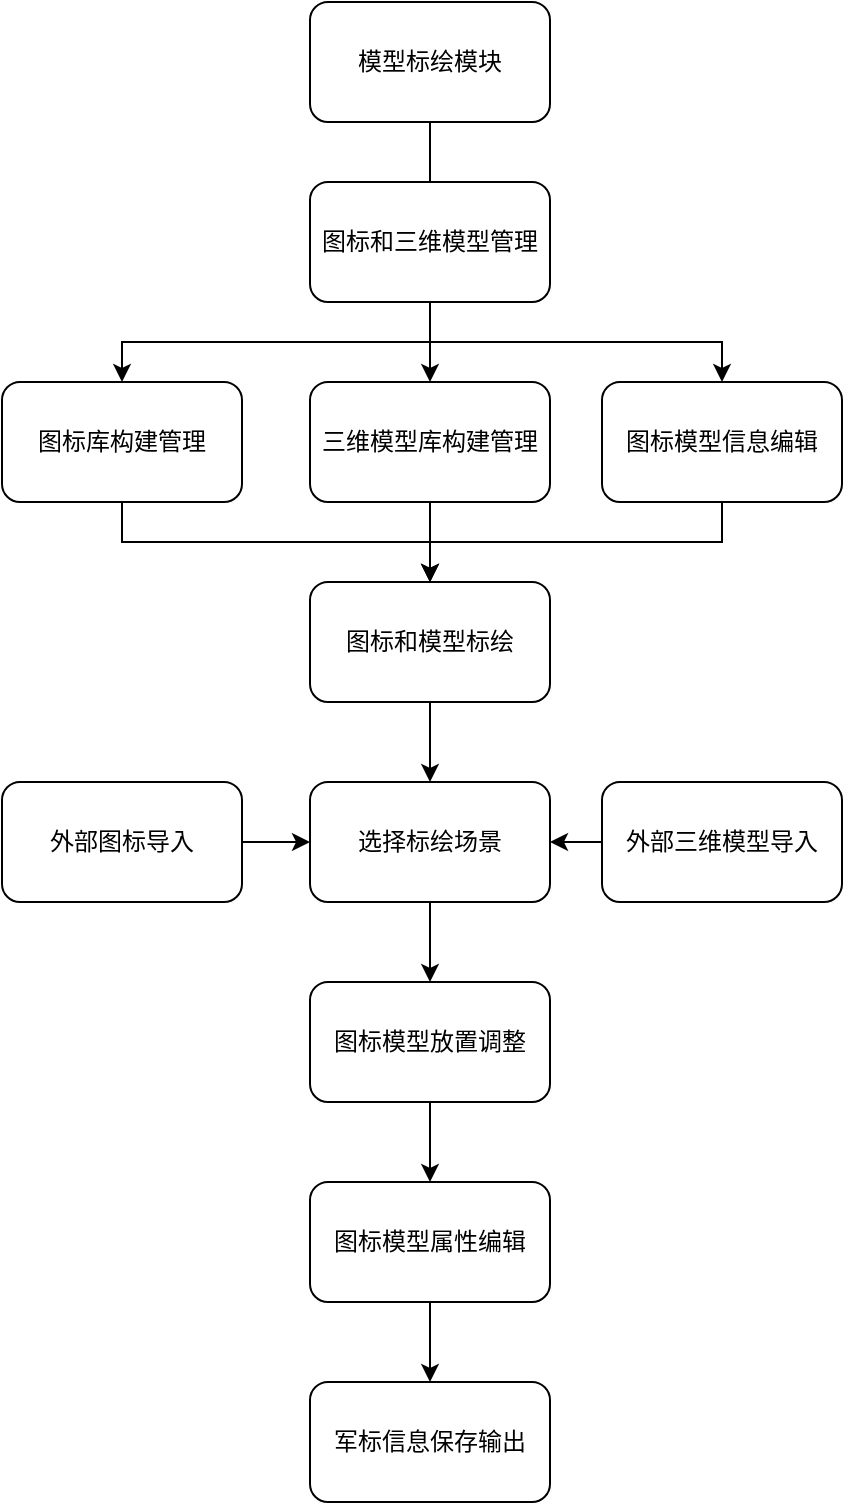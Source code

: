 <mxfile version="24.7.7">
  <diagram name="第 1 页" id="BCfExZLlMQb4x_QCQIvW">
    <mxGraphModel dx="1221" dy="725" grid="1" gridSize="10" guides="1" tooltips="1" connect="1" arrows="1" fold="1" page="1" pageScale="1" pageWidth="827" pageHeight="1169" math="0" shadow="0">
      <root>
        <mxCell id="0" />
        <mxCell id="1" parent="0" />
        <mxCell id="mmarRG9s-5jBW7Mli92Z-1" value="模型标绘模块" style="rounded=1;whiteSpace=wrap;html=1;" vertex="1" parent="1">
          <mxGeometry x="354" y="120" width="120" height="60" as="geometry" />
        </mxCell>
        <mxCell id="mmarRG9s-5jBW7Mli92Z-2" style="edgeStyle=orthogonalEdgeStyle;rounded=0;orthogonalLoop=1;jettySize=auto;html=1;exitX=0.5;exitY=1;exitDx=0;exitDy=0;" edge="1" parent="1" source="mmarRG9s-5jBW7Mli92Z-6" target="mmarRG9s-5jBW7Mli92Z-8">
          <mxGeometry relative="1" as="geometry" />
        </mxCell>
        <mxCell id="mmarRG9s-5jBW7Mli92Z-3" value="" style="edgeStyle=orthogonalEdgeStyle;rounded=0;orthogonalLoop=1;jettySize=auto;html=1;endArrow=none;endFill=0;" edge="1" parent="1" source="mmarRG9s-5jBW7Mli92Z-6" target="mmarRG9s-5jBW7Mli92Z-1">
          <mxGeometry relative="1" as="geometry" />
        </mxCell>
        <mxCell id="mmarRG9s-5jBW7Mli92Z-4" style="edgeStyle=orthogonalEdgeStyle;rounded=0;orthogonalLoop=1;jettySize=auto;html=1;exitX=0.5;exitY=1;exitDx=0;exitDy=0;" edge="1" parent="1" source="mmarRG9s-5jBW7Mli92Z-6" target="mmarRG9s-5jBW7Mli92Z-10">
          <mxGeometry relative="1" as="geometry" />
        </mxCell>
        <mxCell id="mmarRG9s-5jBW7Mli92Z-5" style="edgeStyle=orthogonalEdgeStyle;rounded=0;orthogonalLoop=1;jettySize=auto;html=1;exitX=0.5;exitY=1;exitDx=0;exitDy=0;" edge="1" parent="1" source="mmarRG9s-5jBW7Mli92Z-6" target="mmarRG9s-5jBW7Mli92Z-12">
          <mxGeometry relative="1" as="geometry" />
        </mxCell>
        <mxCell id="mmarRG9s-5jBW7Mli92Z-6" value="图标和三维模型管理" style="rounded=1;whiteSpace=wrap;html=1;" vertex="1" parent="1">
          <mxGeometry x="354" y="210" width="120" height="60" as="geometry" />
        </mxCell>
        <mxCell id="mmarRG9s-5jBW7Mli92Z-7" style="edgeStyle=orthogonalEdgeStyle;rounded=0;orthogonalLoop=1;jettySize=auto;html=1;exitX=0.5;exitY=1;exitDx=0;exitDy=0;entryX=0.5;entryY=0;entryDx=0;entryDy=0;" edge="1" parent="1" source="mmarRG9s-5jBW7Mli92Z-8" target="mmarRG9s-5jBW7Mli92Z-14">
          <mxGeometry relative="1" as="geometry" />
        </mxCell>
        <mxCell id="mmarRG9s-5jBW7Mli92Z-8" value="图标库构建管理" style="rounded=1;whiteSpace=wrap;html=1;" vertex="1" parent="1">
          <mxGeometry x="200" y="310" width="120" height="60" as="geometry" />
        </mxCell>
        <mxCell id="mmarRG9s-5jBW7Mli92Z-9" style="edgeStyle=orthogonalEdgeStyle;rounded=0;orthogonalLoop=1;jettySize=auto;html=1;exitX=0.5;exitY=1;exitDx=0;exitDy=0;" edge="1" parent="1" source="mmarRG9s-5jBW7Mli92Z-10" target="mmarRG9s-5jBW7Mli92Z-14">
          <mxGeometry relative="1" as="geometry" />
        </mxCell>
        <mxCell id="mmarRG9s-5jBW7Mli92Z-10" value="三维模型库构建管理" style="rounded=1;whiteSpace=wrap;html=1;" vertex="1" parent="1">
          <mxGeometry x="354" y="310" width="120" height="60" as="geometry" />
        </mxCell>
        <mxCell id="mmarRG9s-5jBW7Mli92Z-11" style="edgeStyle=orthogonalEdgeStyle;rounded=0;orthogonalLoop=1;jettySize=auto;html=1;exitX=0.5;exitY=1;exitDx=0;exitDy=0;entryX=0.5;entryY=0;entryDx=0;entryDy=0;" edge="1" parent="1" source="mmarRG9s-5jBW7Mli92Z-12" target="mmarRG9s-5jBW7Mli92Z-14">
          <mxGeometry relative="1" as="geometry" />
        </mxCell>
        <mxCell id="mmarRG9s-5jBW7Mli92Z-12" value="图标模型信息编辑" style="rounded=1;whiteSpace=wrap;html=1;" vertex="1" parent="1">
          <mxGeometry x="500" y="310" width="120" height="60" as="geometry" />
        </mxCell>
        <mxCell id="mmarRG9s-5jBW7Mli92Z-13" style="edgeStyle=orthogonalEdgeStyle;rounded=0;orthogonalLoop=1;jettySize=auto;html=1;exitX=0.5;exitY=1;exitDx=0;exitDy=0;" edge="1" parent="1" source="mmarRG9s-5jBW7Mli92Z-14" target="mmarRG9s-5jBW7Mli92Z-16">
          <mxGeometry relative="1" as="geometry" />
        </mxCell>
        <mxCell id="mmarRG9s-5jBW7Mli92Z-14" value="图标和模型标绘" style="rounded=1;whiteSpace=wrap;html=1;" vertex="1" parent="1">
          <mxGeometry x="354" y="410" width="120" height="60" as="geometry" />
        </mxCell>
        <mxCell id="mmarRG9s-5jBW7Mli92Z-15" style="edgeStyle=orthogonalEdgeStyle;rounded=0;orthogonalLoop=1;jettySize=auto;html=1;exitX=0.5;exitY=1;exitDx=0;exitDy=0;entryX=0.5;entryY=0;entryDx=0;entryDy=0;" edge="1" parent="1" source="mmarRG9s-5jBW7Mli92Z-16" target="mmarRG9s-5jBW7Mli92Z-18">
          <mxGeometry relative="1" as="geometry" />
        </mxCell>
        <mxCell id="mmarRG9s-5jBW7Mli92Z-16" value="选择标绘场景" style="rounded=1;whiteSpace=wrap;html=1;" vertex="1" parent="1">
          <mxGeometry x="354" y="510" width="120" height="60" as="geometry" />
        </mxCell>
        <mxCell id="mmarRG9s-5jBW7Mli92Z-17" style="edgeStyle=orthogonalEdgeStyle;rounded=0;orthogonalLoop=1;jettySize=auto;html=1;exitX=0.5;exitY=1;exitDx=0;exitDy=0;" edge="1" parent="1" source="mmarRG9s-5jBW7Mli92Z-18" target="mmarRG9s-5jBW7Mli92Z-21">
          <mxGeometry relative="1" as="geometry" />
        </mxCell>
        <mxCell id="mmarRG9s-5jBW7Mli92Z-18" value="图标模型放置调整" style="rounded=1;whiteSpace=wrap;html=1;" vertex="1" parent="1">
          <mxGeometry x="354" y="610" width="120" height="60" as="geometry" />
        </mxCell>
        <mxCell id="mmarRG9s-5jBW7Mli92Z-20" style="edgeStyle=orthogonalEdgeStyle;rounded=0;orthogonalLoop=1;jettySize=auto;html=1;exitX=0.5;exitY=1;exitDx=0;exitDy=0;" edge="1" parent="1" source="mmarRG9s-5jBW7Mli92Z-21" target="mmarRG9s-5jBW7Mli92Z-25">
          <mxGeometry relative="1" as="geometry" />
        </mxCell>
        <mxCell id="mmarRG9s-5jBW7Mli92Z-21" value="图标模型属性编辑" style="rounded=1;whiteSpace=wrap;html=1;" vertex="1" parent="1">
          <mxGeometry x="354" y="710" width="120" height="60" as="geometry" />
        </mxCell>
        <mxCell id="mmarRG9s-5jBW7Mli92Z-25" value="军标信息保存输出" style="rounded=1;whiteSpace=wrap;html=1;" vertex="1" parent="1">
          <mxGeometry x="354" y="810" width="120" height="60" as="geometry" />
        </mxCell>
        <mxCell id="mmarRG9s-5jBW7Mli92Z-27" style="edgeStyle=orthogonalEdgeStyle;rounded=0;orthogonalLoop=1;jettySize=auto;html=1;exitX=1;exitY=0.5;exitDx=0;exitDy=0;" edge="1" parent="1" source="mmarRG9s-5jBW7Mli92Z-26" target="mmarRG9s-5jBW7Mli92Z-16">
          <mxGeometry relative="1" as="geometry" />
        </mxCell>
        <mxCell id="mmarRG9s-5jBW7Mli92Z-26" value="外部图标导入" style="rounded=1;whiteSpace=wrap;html=1;" vertex="1" parent="1">
          <mxGeometry x="200" y="510" width="120" height="60" as="geometry" />
        </mxCell>
        <mxCell id="mmarRG9s-5jBW7Mli92Z-29" style="edgeStyle=orthogonalEdgeStyle;rounded=0;orthogonalLoop=1;jettySize=auto;html=1;exitX=0;exitY=0.5;exitDx=0;exitDy=0;" edge="1" parent="1" source="mmarRG9s-5jBW7Mli92Z-28" target="mmarRG9s-5jBW7Mli92Z-16">
          <mxGeometry relative="1" as="geometry" />
        </mxCell>
        <mxCell id="mmarRG9s-5jBW7Mli92Z-28" value="外部三维模型导入" style="rounded=1;whiteSpace=wrap;html=1;" vertex="1" parent="1">
          <mxGeometry x="500" y="510" width="120" height="60" as="geometry" />
        </mxCell>
      </root>
    </mxGraphModel>
  </diagram>
</mxfile>
